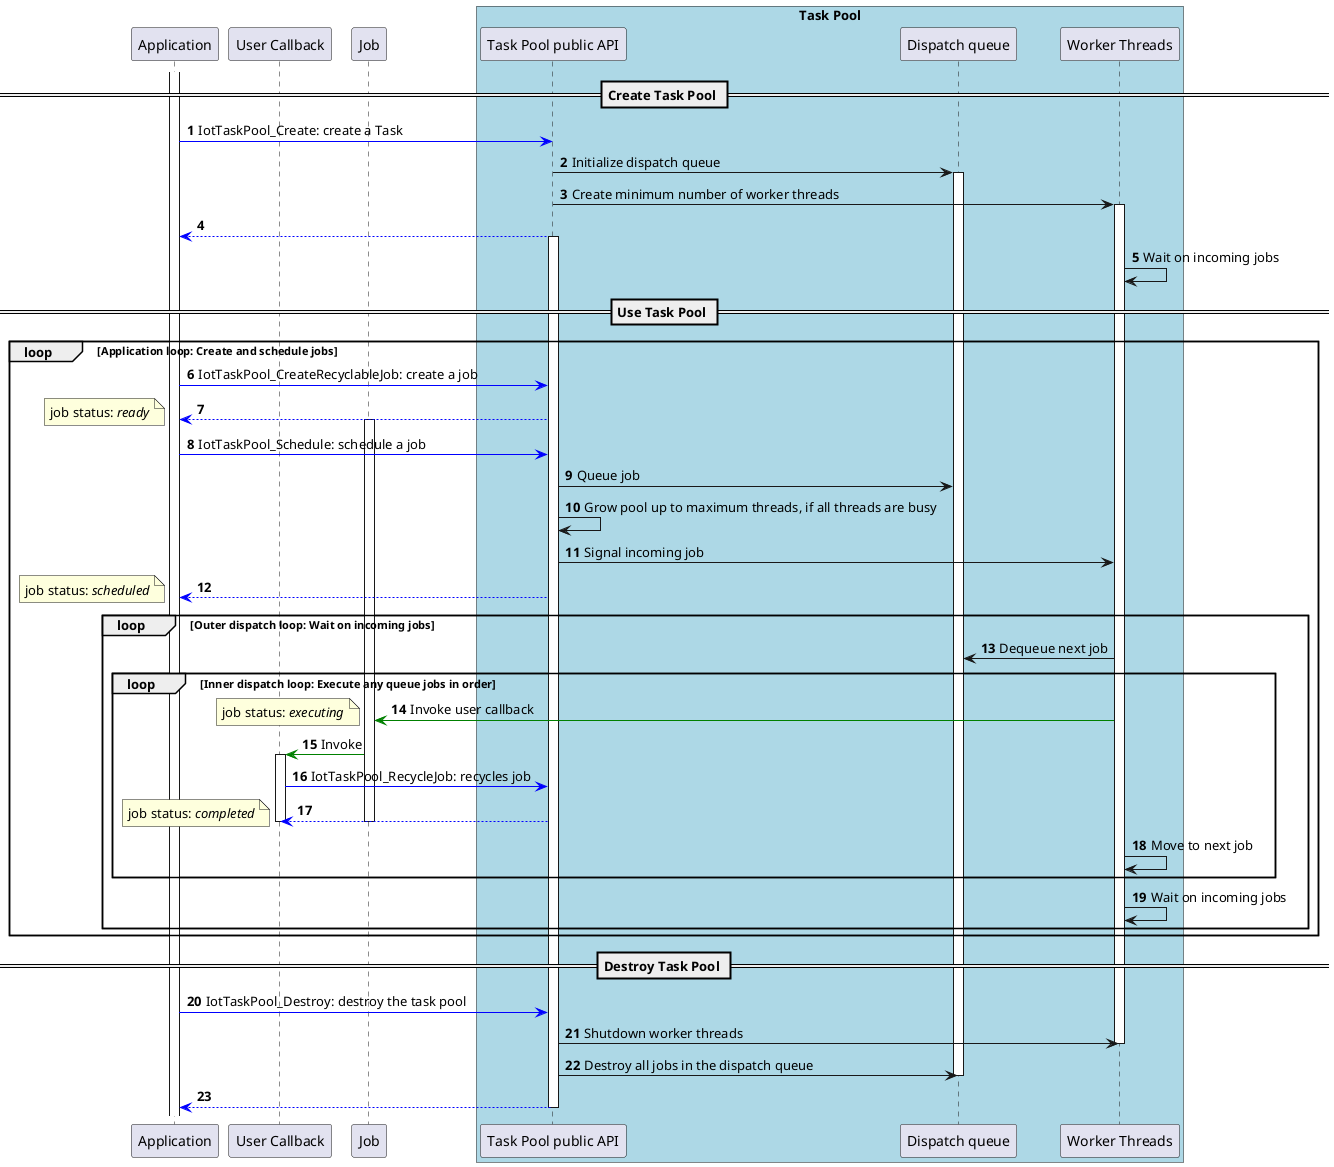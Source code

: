 @startuml
skinparam classFontSize 8
skinparam classFontName Helvetica
autonumber

participant "Application" as app
participant "User Callback" as callback
participant "Job" as job

participant "Task Pool public API" as TP
participant "Dispatch queue" as queue
participant "Worker Threads" as workers

box "Task Pool" #LightBlue
    participant TP
    participant queue
    participant workers
end box

== Create Task Pool ==

activate app

app -[#blue]> TP: IotTaskPool_Create: create a Task 
TP -> queue: Initialize dispatch queue
activate queue
TP -> workers: Create minimum number of worker threads
activate workers
TP --[#blue]> app
activate TP
workers -> workers: Wait on incoming jobs

== Use Task Pool ==

loop Application loop: Create and schedule jobs
	app -[#blue]> TP: IotTaskPool_CreateRecyclableJob: create a job
	TP --[#blue]> app
	activate job
	note left: job status: //ready//
	
	app -[#blue]> TP: IotTaskPool_Schedule: schedule a job
	TP -> queue: Queue job
	TP -> TP: Grow pool up to maximum threads, if all threads are busy
	TP -> workers: Signal incoming job
	TP --[#blue]> app
	note left: job status: //scheduled//
	
	loop Outer dispatch loop: Wait on incoming jobs
		workers -> queue: Dequeue next job
		loop Inner dispatch loop: Execute any queue jobs in order
			workers -[#green]> job: Invoke user callback
			note left: job status: //executing//
			job -[#green]> callback: Invoke
			activate callback
			callback -[#blue]> TP: IotTaskPool_RecycleJob: recycles job
			TP --[#blue]> callback
			note left: job status: //completed//
			deactivate job
			deactivate callback
			workers -> workers: Move to next job
		end
		workers -> workers: Wait on incoming jobs
	end
	
end
	
== Destroy Task Pool ==

    app -[#blue]> TP: IotTaskPool_Destroy: destroy the task pool
	TP -> workers: Shutdown worker threads
	deactivate workers
	TP -> queue: Destroy all jobs in the dispatch queue
	deactivate queue
    TP --[#blue]> app
	deactivate TP

@enduml
